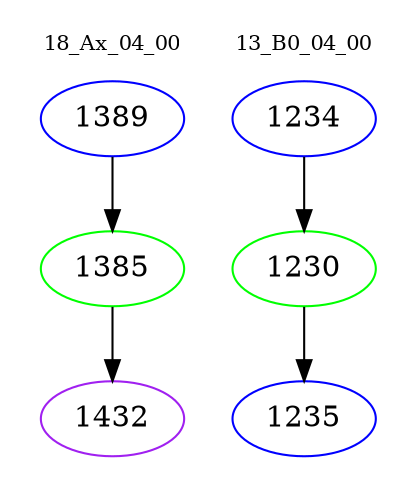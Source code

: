 digraph{
subgraph cluster_0 {
color = white
label = "18_Ax_04_00";
fontsize=10;
T0_1389 [label="1389", color="blue"]
T0_1389 -> T0_1385 [color="black"]
T0_1385 [label="1385", color="green"]
T0_1385 -> T0_1432 [color="black"]
T0_1432 [label="1432", color="purple"]
}
subgraph cluster_1 {
color = white
label = "13_B0_04_00";
fontsize=10;
T1_1234 [label="1234", color="blue"]
T1_1234 -> T1_1230 [color="black"]
T1_1230 [label="1230", color="green"]
T1_1230 -> T1_1235 [color="black"]
T1_1235 [label="1235", color="blue"]
}
}
